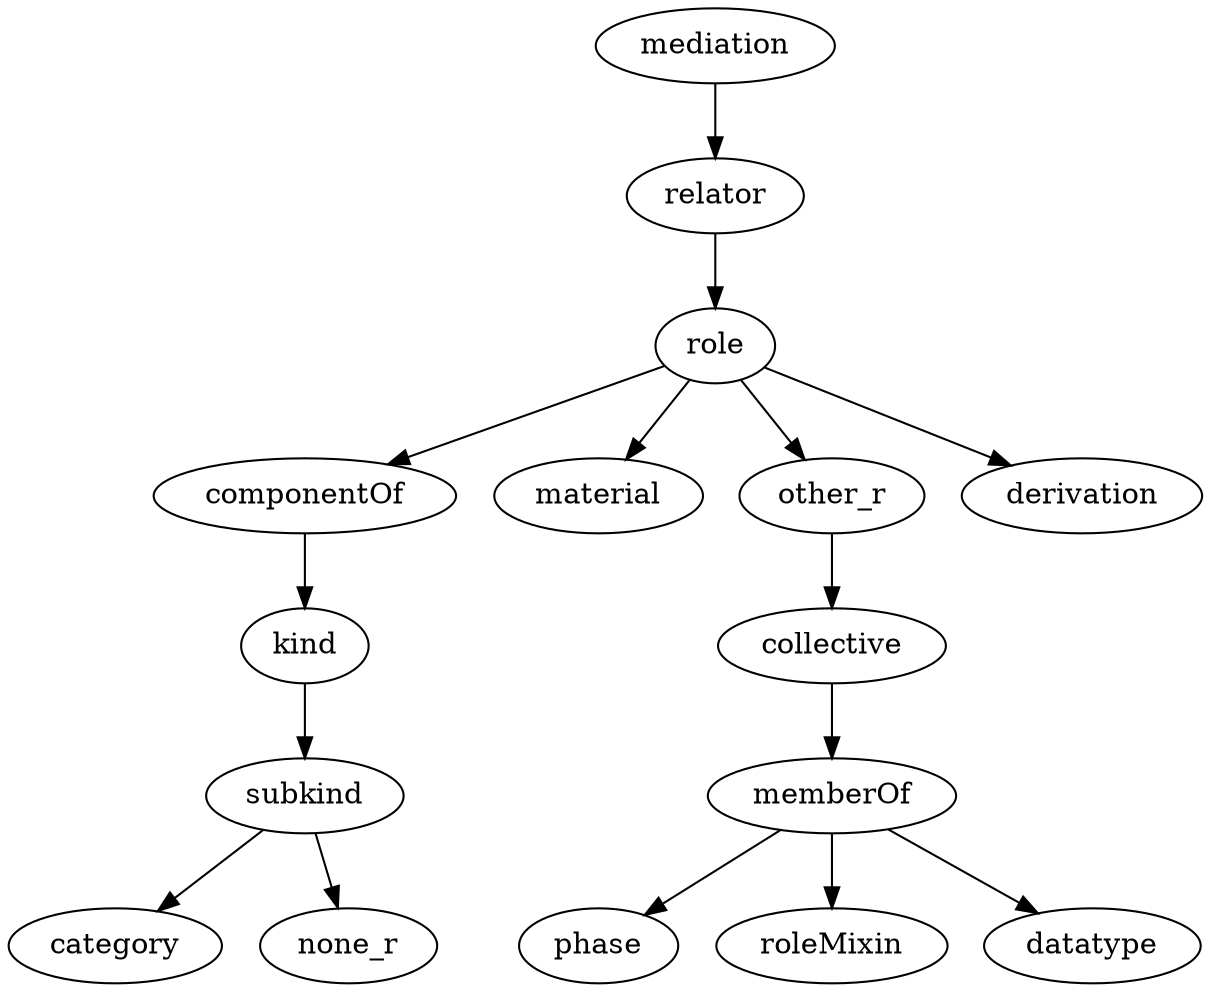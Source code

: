 strict digraph  {
mediation;
relator;
role;
componentOf;
material;
other_r;
derivation;
kind;
subkind;
collective;
memberOf;
phase;
roleMixin;
datatype;
category;
none_r;
mediation -> relator;
relator -> role;
role -> componentOf;
role -> material;
role -> other_r;
role -> derivation;
componentOf -> kind;
other_r -> collective;
kind -> subkind;
subkind -> category;
subkind -> none_r;
collective -> memberOf;
memberOf -> phase;
memberOf -> roleMixin;
memberOf -> datatype;
}
